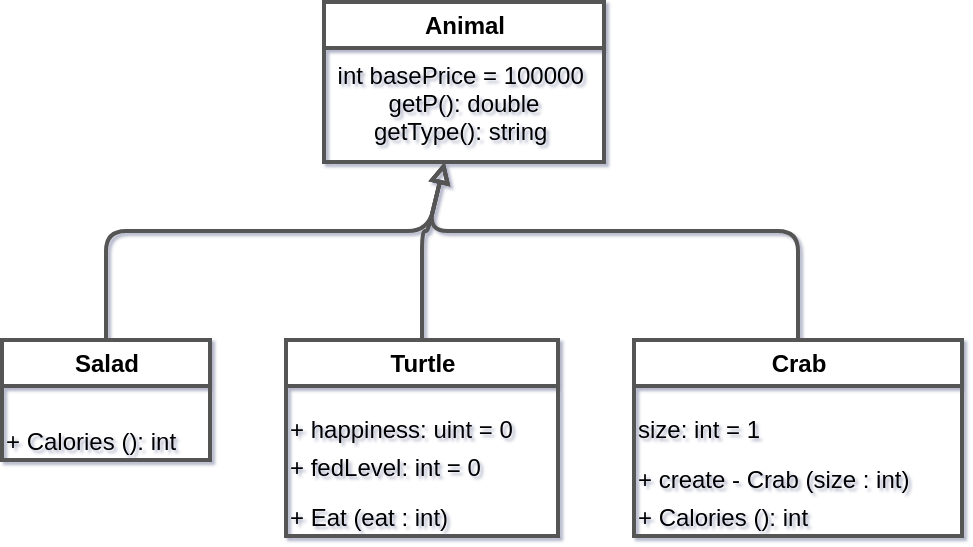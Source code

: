 <mxfile version="20.6.0" type="device"><diagram id="p327b37e780064ad2ac0ffbf647bdeb85_692967905" name="Teki"><mxGraphModel dx="1831" dy="1652" grid="1" gridSize="10" guides="1" tooltips="1" connect="1" arrows="1" fold="1" page="1" pageScale="1" pageWidth="850" pageHeight="1100" math="0" shadow="1"><root><mxCell id="0"/><mxCell id="1" parent="0"/><mxCell id="386883a227cb469ea6b44caacd36caf1" value="" style="endArrow=block;startArrow=none;endFill=0;startFill=0;html=1;strokeColor=#555555;strokeWidth=2;shadow=1fillColor=#F2F2F2;" parent="1" source="2b16733c57cc4785b2285b169e8176ca" target="368b8094599849988af3844f6975f637" edge="1"><mxGeometry x="175" y="50" width="74" height="129" as="geometry"><mxPoint x="210" y="169" as="sourcePoint"/><mxPoint x="213" y="60" as="targetPoint"/><Array as="points"><mxPoint x="210" y="114.5"/><mxPoint x="213" y="114.5"/></Array></mxGeometry></mxCell><mxCell id="91a139e6d88a487aa0ad1a0a0d083178" value="Salad" style="swimlane;childLayout=stackLayout;horizontal=1;horizontalStack=0;resizeParent=1;resizeParentMax=0;resizeLast=0;collapsible=1;html=1;strokeColor=#555555;strokeWidth=2;shadow=1fillColor=#F2F2F2;" parent="1" vertex="1"><mxGeometry y="169" width="104" height="60" as="geometry"/></mxCell><mxCell id="oc1c893a25b744b3d9c417984f9906d1f984" value="+ Calories (): int" style="text;portConstraint=eastwest;overflow=hidden;rotatable=0;" parent="91a139e6d88a487aa0ad1a0a0d083178" vertex="1"><mxGeometry y="36.826" width="98" height="19" as="geometry"/></mxCell><mxCell id="368b8094599849988af3844f6975f637" value="Animal" style="swimlane;childLayout=stackLayout;horizontal=1;horizontalStack=0;resizeParent=1;resizeParentMax=0;resizeLast=0;collapsible=1;html=1;strokeColor=#555555;strokeWidth=2;shadow=1fillColor=#F2F2F2;" parent="1" vertex="1"><mxGeometry x="161" width="140" height="80" as="geometry"/></mxCell><mxCell id="o9d74edced93940c69a69c9aa481aa728968" value="int basePrice = 100000 &#10;getP(): double&#10;getType(): string " style="text;portConstraint=eastwest;overflow=hidden;rotatable=0;align=center;" parent="368b8094599849988af3844f6975f637" vertex="1"><mxGeometry y="23" width="140" height="57" as="geometry"/></mxCell><mxCell id="2d3c2417a037420bbf7f9fe03d2e8bce" value="Crab" style="swimlane;childLayout=stackLayout;horizontal=1;horizontalStack=0;resizeParent=1;resizeParentMax=0;resizeLast=0;collapsible=1;html=1;strokeColor=#555555;strokeWidth=2;shadow=1fillColor=#F2F2F2;" parent="1" vertex="1"><mxGeometry x="316" y="169" width="164" height="98" as="geometry"/></mxCell><mxCell id="a11cd983905f248ee9da9226d883607c4983" value=" size: int = 1" style="text;portConstraint=eastwest;overflow=hidden;rotatable=0;" parent="2d3c2417a037420bbf7f9fe03d2e8bce" vertex="1"><mxGeometry y="30.826" width="158" height="19" as="geometry"/></mxCell><mxCell id="ob4dcd76eec0d47d79ef370530c3b4a22978" value="+ create - Crab (size : int)" style="text;portConstraint=eastwest;overflow=hidden;rotatable=0;" parent="2d3c2417a037420bbf7f9fe03d2e8bce" vertex="1"><mxGeometry y="55.826" width="158" height="19" as="geometry"/></mxCell><mxCell id="oa9e4e65e8b7a454cb329394a0ac557f8983" value="+ Calories (): int" style="text;portConstraint=eastwest;overflow=hidden;rotatable=0;" parent="2d3c2417a037420bbf7f9fe03d2e8bce" vertex="1"><mxGeometry y="74.826" width="158" height="19" as="geometry"/></mxCell><mxCell id="2b16733c57cc4785b2285b169e8176ca" value="Turtle" style="swimlane;childLayout=stackLayout;horizontal=1;horizontalStack=0;resizeParent=1;resizeParentMax=0;resizeLast=0;collapsible=1;html=1;strokeColor=#555555;strokeWidth=2;shadow=1fillColor=#F2F2F2;" parent="1" vertex="1"><mxGeometry x="142" y="169" width="136" height="98" as="geometry"/></mxCell><mxCell id="a460e4f27e45042248aa335b60e7b8868984" value="+ happiness: uint = 0" style="text;portConstraint=eastwest;overflow=hidden;rotatable=0;" parent="2b16733c57cc4785b2285b169e8176ca" vertex="1"><mxGeometry y="30.826" width="130" height="19" as="geometry"/></mxCell><mxCell id="abd72a2add0e547208b9d5de7fdd0e864984" value="+ fedLevel: int = 0" style="text;portConstraint=eastwest;overflow=hidden;rotatable=0;" parent="2b16733c57cc4785b2285b169e8176ca" vertex="1"><mxGeometry y="49.826" width="130" height="19" as="geometry"/></mxCell><mxCell id="o63f9949ec425479a85f5df999c87cb0b985" value="+ Eat (eat : int)" style="text;portConstraint=eastwest;overflow=hidden;rotatable=0;" parent="2b16733c57cc4785b2285b169e8176ca" vertex="1"><mxGeometry y="74.826" width="130" height="19" as="geometry"/></mxCell><mxCell id="aa5e51b546034bc191482aa920ae877e" value="" style="endArrow=block;startArrow=none;endFill=0;startFill=0;html=1;strokeColor=#555555;strokeWidth=2;shadow=1fillColor=#F2F2F2;" parent="1" source="2d3c2417a037420bbf7f9fe03d2e8bce" target="368b8094599849988af3844f6975f637" edge="1"><mxGeometry x="203" y="50" width="205" height="129" as="geometry"><mxPoint x="398" y="169" as="sourcePoint"/><mxPoint x="213" y="60" as="targetPoint"/><Array as="points"><mxPoint x="398" y="114.5"/><mxPoint x="213" y="114.5"/></Array></mxGeometry></mxCell><mxCell id="b181c16e88d142e8bf864f39ef1445c7" value="" style="endArrow=block;startArrow=none;endFill=0;startFill=0;html=1;strokeColor=#555555;strokeWidth=2;shadow=1fillColor=#F2F2F2;" parent="1" source="91a139e6d88a487aa0ad1a0a0d083178" target="368b8094599849988af3844f6975f637" edge="1"><mxGeometry x="42" y="50" width="181" height="129" as="geometry"><mxPoint x="52" y="169" as="sourcePoint"/><mxPoint x="213" y="60" as="targetPoint"/><Array as="points"><mxPoint x="52" y="114.5"/><mxPoint x="213" y="114.5"/></Array></mxGeometry></mxCell></root></mxGraphModel></diagram></mxfile>